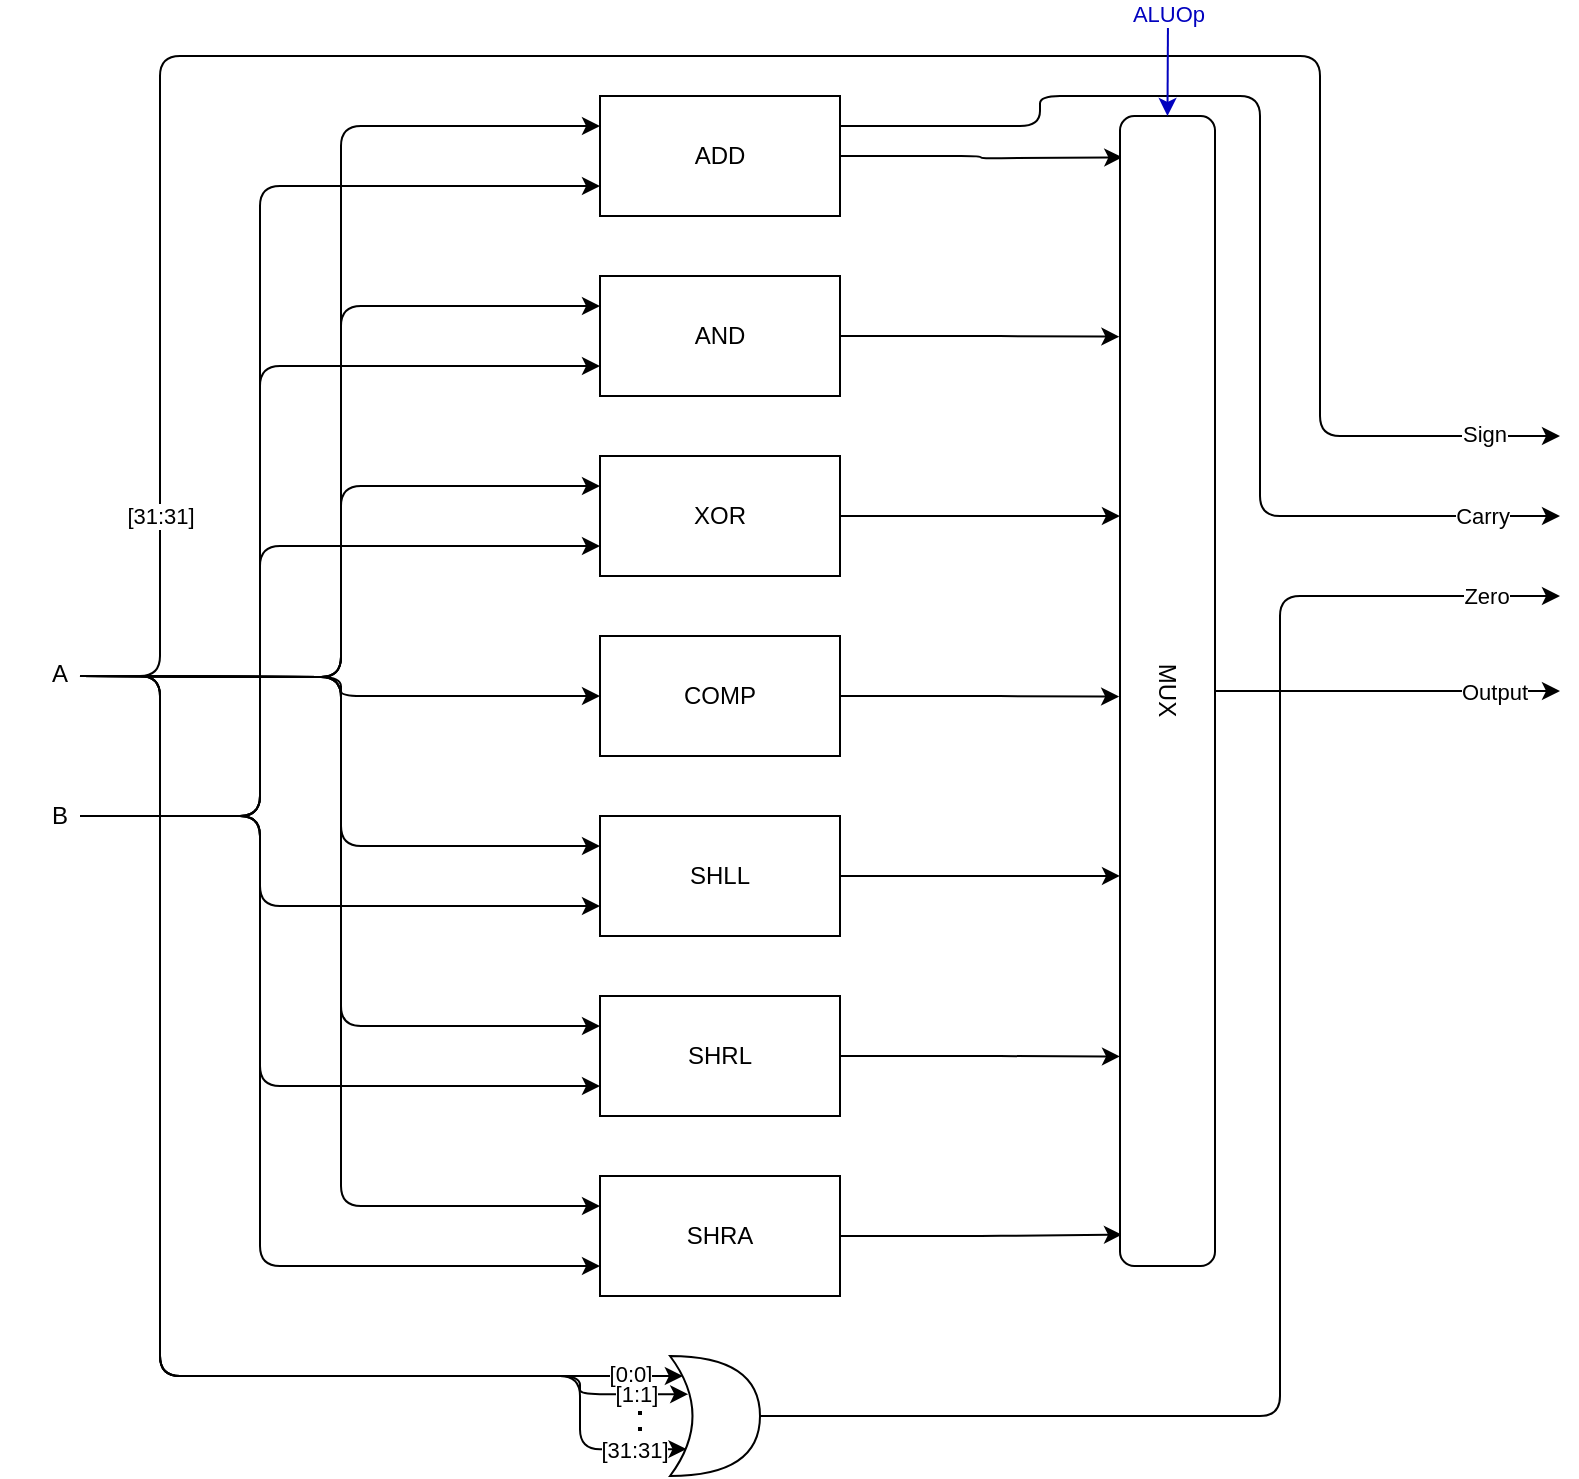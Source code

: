 <mxfile version="20.4.2" type="device"><diagram id="NJuyaG2NtwbUVw6SbGvY" name="Page-1"><mxGraphModel dx="1422" dy="777" grid="1" gridSize="10" guides="1" tooltips="1" connect="1" arrows="1" fold="1" page="1" pageScale="1" pageWidth="850" pageHeight="1100" math="0" shadow="0"><root><mxCell id="0"/><mxCell id="1" parent="0"/><mxCell id="54sdv2cVv6UG_1hD-V2Y-41" style="edgeStyle=orthogonalEdgeStyle;rounded=1;orthogonalLoop=1;jettySize=auto;html=1;entryX=0.038;entryY=0.035;entryDx=0;entryDy=0;entryPerimeter=0;" parent="1" source="54sdv2cVv6UG_1hD-V2Y-1" edge="1"><mxGeometry relative="1" as="geometry"><mxPoint x="591.14" y="180.65" as="targetPoint"/></mxGeometry></mxCell><mxCell id="0Woak_YD8gNZaY88-PDR-25" style="edgeStyle=orthogonalEdgeStyle;rounded=1;orthogonalLoop=1;jettySize=auto;html=1;exitX=1;exitY=0.25;exitDx=0;exitDy=0;" parent="1" source="54sdv2cVv6UG_1hD-V2Y-1" edge="1"><mxGeometry relative="1" as="geometry"><mxPoint x="470" y="170" as="sourcePoint"/><mxPoint x="810" y="360" as="targetPoint"/><Array as="points"><mxPoint x="550" y="165"/><mxPoint x="550" y="150"/><mxPoint x="660" y="150"/><mxPoint x="660" y="360"/><mxPoint x="810" y="360"/></Array></mxGeometry></mxCell><mxCell id="0Woak_YD8gNZaY88-PDR-42" value="Carry" style="edgeLabel;html=1;align=center;verticalAlign=middle;resizable=0;points=[];" parent="0Woak_YD8gNZaY88-PDR-25" vertex="1" connectable="0"><mxGeometry x="0.867" relative="1" as="geometry"><mxPoint as="offset"/></mxGeometry></mxCell><mxCell id="54sdv2cVv6UG_1hD-V2Y-1" value="ADD" style="rounded=0;whiteSpace=wrap;html=1;" parent="1" vertex="1"><mxGeometry x="330" y="150" width="120" height="60" as="geometry"/></mxCell><mxCell id="54sdv2cVv6UG_1hD-V2Y-42" style="edgeStyle=orthogonalEdgeStyle;rounded=1;orthogonalLoop=1;jettySize=auto;html=1;entryX=-0.01;entryY=0.187;entryDx=0;entryDy=0;entryPerimeter=0;" parent="1" source="54sdv2cVv6UG_1hD-V2Y-2" edge="1"><mxGeometry relative="1" as="geometry"><mxPoint x="589.7" y="270.33" as="targetPoint"/></mxGeometry></mxCell><mxCell id="54sdv2cVv6UG_1hD-V2Y-2" value="AND" style="rounded=0;whiteSpace=wrap;html=1;" parent="1" vertex="1"><mxGeometry x="330" y="240" width="120" height="60" as="geometry"/></mxCell><mxCell id="54sdv2cVv6UG_1hD-V2Y-43" style="edgeStyle=orthogonalEdgeStyle;rounded=1;orthogonalLoop=1;jettySize=auto;html=1;entryX=-0.001;entryY=0.339;entryDx=0;entryDy=0;entryPerimeter=0;" parent="1" source="54sdv2cVv6UG_1hD-V2Y-3" edge="1"><mxGeometry relative="1" as="geometry"><mxPoint x="589.97" y="360.01" as="targetPoint"/><Array as="points"/></mxGeometry></mxCell><mxCell id="54sdv2cVv6UG_1hD-V2Y-3" value="XOR" style="rounded=0;whiteSpace=wrap;html=1;" parent="1" vertex="1"><mxGeometry x="330" y="330" width="120" height="60" as="geometry"/></mxCell><mxCell id="54sdv2cVv6UG_1hD-V2Y-45" style="edgeStyle=orthogonalEdgeStyle;rounded=1;orthogonalLoop=1;jettySize=auto;html=1;entryX=-0.014;entryY=0.492;entryDx=0;entryDy=0;entryPerimeter=0;" parent="1" source="54sdv2cVv6UG_1hD-V2Y-4" edge="1"><mxGeometry relative="1" as="geometry"><mxPoint x="589.58" y="450.28" as="targetPoint"/></mxGeometry></mxCell><mxCell id="54sdv2cVv6UG_1hD-V2Y-4" value="COMP" style="rounded=0;whiteSpace=wrap;html=1;" parent="1" vertex="1"><mxGeometry x="330" y="420" width="120" height="60" as="geometry"/></mxCell><mxCell id="54sdv2cVv6UG_1hD-V2Y-46" style="edgeStyle=orthogonalEdgeStyle;rounded=1;orthogonalLoop=1;jettySize=auto;html=1;entryX=0;entryY=0.644;entryDx=0;entryDy=0;entryPerimeter=0;" parent="1" source="54sdv2cVv6UG_1hD-V2Y-5" edge="1"><mxGeometry relative="1" as="geometry"><mxPoint x="590" y="539.96" as="targetPoint"/></mxGeometry></mxCell><mxCell id="54sdv2cVv6UG_1hD-V2Y-5" value="SHLL" style="rounded=0;whiteSpace=wrap;html=1;" parent="1" vertex="1"><mxGeometry x="330" y="510" width="120" height="60" as="geometry"/></mxCell><mxCell id="54sdv2cVv6UG_1hD-V2Y-47" style="edgeStyle=orthogonalEdgeStyle;rounded=1;orthogonalLoop=1;jettySize=auto;html=1;entryX=0;entryY=0.797;entryDx=0;entryDy=0;entryPerimeter=0;" parent="1" source="54sdv2cVv6UG_1hD-V2Y-6" edge="1"><mxGeometry relative="1" as="geometry"><mxPoint x="590" y="630.23" as="targetPoint"/></mxGeometry></mxCell><mxCell id="54sdv2cVv6UG_1hD-V2Y-6" value="SHRL" style="rounded=0;whiteSpace=wrap;html=1;" parent="1" vertex="1"><mxGeometry x="330" y="600" width="120" height="60" as="geometry"/></mxCell><mxCell id="54sdv2cVv6UG_1hD-V2Y-48" style="edgeStyle=orthogonalEdgeStyle;rounded=1;orthogonalLoop=1;jettySize=auto;html=1;entryX=0.033;entryY=0.948;entryDx=0;entryDy=0;entryPerimeter=0;" parent="1" source="54sdv2cVv6UG_1hD-V2Y-7" edge="1"><mxGeometry relative="1" as="geometry"><mxPoint x="590.99" y="719.32" as="targetPoint"/></mxGeometry></mxCell><mxCell id="54sdv2cVv6UG_1hD-V2Y-7" value="SHRA" style="rounded=0;whiteSpace=wrap;html=1;" parent="1" vertex="1"><mxGeometry x="330" y="690" width="120" height="60" as="geometry"/></mxCell><mxCell id="54sdv2cVv6UG_1hD-V2Y-15" style="edgeStyle=orthogonalEdgeStyle;rounded=1;orthogonalLoop=1;jettySize=auto;html=1;entryX=0;entryY=0.25;entryDx=0;entryDy=0;" parent="1" target="54sdv2cVv6UG_1hD-V2Y-2" edge="1"><mxGeometry relative="1" as="geometry"><mxPoint x="70" y="440" as="sourcePoint"/></mxGeometry></mxCell><mxCell id="54sdv2cVv6UG_1hD-V2Y-16" style="rounded=1;orthogonalLoop=1;jettySize=auto;html=1;entryX=0;entryY=0.25;entryDx=0;entryDy=0;edgeStyle=orthogonalEdgeStyle;" parent="1" target="54sdv2cVv6UG_1hD-V2Y-1" edge="1"><mxGeometry relative="1" as="geometry"><mxPoint x="70" y="440" as="sourcePoint"/></mxGeometry></mxCell><mxCell id="54sdv2cVv6UG_1hD-V2Y-17" style="edgeStyle=orthogonalEdgeStyle;rounded=1;orthogonalLoop=1;jettySize=auto;html=1;entryX=0;entryY=0.25;entryDx=0;entryDy=0;" parent="1" target="54sdv2cVv6UG_1hD-V2Y-3" edge="1"><mxGeometry relative="1" as="geometry"><mxPoint x="70" y="440" as="sourcePoint"/></mxGeometry></mxCell><mxCell id="54sdv2cVv6UG_1hD-V2Y-19" style="edgeStyle=orthogonalEdgeStyle;rounded=1;orthogonalLoop=1;jettySize=auto;html=1;entryX=0;entryY=0.25;entryDx=0;entryDy=0;" parent="1" target="54sdv2cVv6UG_1hD-V2Y-5" edge="1"><mxGeometry relative="1" as="geometry"><mxPoint x="70" y="440" as="sourcePoint"/></mxGeometry></mxCell><mxCell id="54sdv2cVv6UG_1hD-V2Y-31" style="edgeStyle=orthogonalEdgeStyle;rounded=1;orthogonalLoop=1;jettySize=auto;html=1;entryX=0;entryY=0.25;entryDx=0;entryDy=0;" parent="1" target="54sdv2cVv6UG_1hD-V2Y-6" edge="1"><mxGeometry relative="1" as="geometry"><mxPoint x="70" y="440" as="sourcePoint"/></mxGeometry></mxCell><mxCell id="54sdv2cVv6UG_1hD-V2Y-32" style="edgeStyle=orthogonalEdgeStyle;rounded=1;orthogonalLoop=1;jettySize=auto;html=1;entryX=0;entryY=0.25;entryDx=0;entryDy=0;" parent="1" target="54sdv2cVv6UG_1hD-V2Y-7" edge="1"><mxGeometry relative="1" as="geometry"><mxPoint x="70" y="440" as="sourcePoint"/></mxGeometry></mxCell><mxCell id="0Woak_YD8gNZaY88-PDR-21" style="edgeStyle=orthogonalEdgeStyle;rounded=1;orthogonalLoop=1;jettySize=auto;html=1;entryX=0;entryY=0.5;entryDx=0;entryDy=0;" parent="1" target="54sdv2cVv6UG_1hD-V2Y-4" edge="1"><mxGeometry relative="1" as="geometry"><mxPoint x="70" y="440" as="sourcePoint"/></mxGeometry></mxCell><mxCell id="0Woak_YD8gNZaY88-PDR-26" style="edgeStyle=orthogonalEdgeStyle;rounded=1;orthogonalLoop=1;jettySize=auto;html=1;" parent="1" edge="1"><mxGeometry relative="1" as="geometry"><mxPoint x="810" y="320" as="targetPoint"/><mxPoint x="70" y="440" as="sourcePoint"/><Array as="points"><mxPoint x="110" y="440"/><mxPoint x="110" y="130"/><mxPoint x="690" y="130"/><mxPoint x="690" y="320"/><mxPoint x="810" y="320"/></Array></mxGeometry></mxCell><mxCell id="0Woak_YD8gNZaY88-PDR-27" value="[31:31]" style="edgeLabel;html=1;align=center;verticalAlign=middle;resizable=0;points=[];" parent="0Woak_YD8gNZaY88-PDR-26" vertex="1" connectable="0"><mxGeometry x="-0.806" relative="1" as="geometry"><mxPoint as="offset"/></mxGeometry></mxCell><mxCell id="0Woak_YD8gNZaY88-PDR-41" value="Sign" style="edgeLabel;html=1;align=center;verticalAlign=middle;resizable=0;points=[];" parent="0Woak_YD8gNZaY88-PDR-26" vertex="1" connectable="0"><mxGeometry x="0.939" y="1" relative="1" as="geometry"><mxPoint as="offset"/></mxGeometry></mxCell><mxCell id="0Woak_YD8gNZaY88-PDR-28" style="edgeStyle=orthogonalEdgeStyle;rounded=1;orthogonalLoop=1;jettySize=auto;html=1;entryX=0.143;entryY=0.167;entryDx=0;entryDy=0;entryPerimeter=0;" parent="1" target="0Woak_YD8gNZaY88-PDR-44" edge="1"><mxGeometry relative="1" as="geometry"><mxPoint x="365" y="790.0" as="targetPoint"/><mxPoint x="70" y="440" as="sourcePoint"/><Array as="points"><mxPoint x="110" y="440"/><mxPoint x="110" y="790"/></Array></mxGeometry></mxCell><mxCell id="0Woak_YD8gNZaY88-PDR-33" value="[0:0]" style="edgeLabel;html=1;align=center;verticalAlign=middle;resizable=0;points=[];" parent="0Woak_YD8gNZaY88-PDR-28" vertex="1" connectable="0"><mxGeometry x="0.919" y="1" relative="1" as="geometry"><mxPoint as="offset"/></mxGeometry></mxCell><mxCell id="0Woak_YD8gNZaY88-PDR-30" style="edgeStyle=orthogonalEdgeStyle;rounded=1;orthogonalLoop=1;jettySize=auto;html=1;entryX=0.202;entryY=0.318;entryDx=0;entryDy=0;entryPerimeter=0;" parent="1" target="0Woak_YD8gNZaY88-PDR-44" edge="1"><mxGeometry relative="1" as="geometry"><mxPoint x="70" y="440" as="sourcePoint"/><mxPoint x="364.825" y="798.8" as="targetPoint"/><Array as="points"><mxPoint x="110" y="440"/><mxPoint x="110" y="790"/><mxPoint x="320" y="790"/><mxPoint x="320" y="799"/></Array></mxGeometry></mxCell><mxCell id="0Woak_YD8gNZaY88-PDR-34" value="[1:1]" style="edgeLabel;html=1;align=center;verticalAlign=middle;resizable=0;points=[];" parent="0Woak_YD8gNZaY88-PDR-30" vertex="1" connectable="0"><mxGeometry x="0.92" relative="1" as="geometry"><mxPoint as="offset"/></mxGeometry></mxCell><mxCell id="0Woak_YD8gNZaY88-PDR-32" style="edgeStyle=orthogonalEdgeStyle;rounded=1;orthogonalLoop=1;jettySize=auto;html=1;entryX=0.183;entryY=0.776;entryDx=0;entryDy=0;entryPerimeter=0;" parent="1" target="0Woak_YD8gNZaY88-PDR-44" edge="1"><mxGeometry relative="1" as="geometry"><mxPoint x="70" y="440" as="sourcePoint"/><mxPoint x="365" y="820.0" as="targetPoint"/><Array as="points"><mxPoint x="110" y="440"/><mxPoint x="110" y="790"/><mxPoint x="320" y="790"/><mxPoint x="320" y="827"/></Array></mxGeometry></mxCell><mxCell id="0Woak_YD8gNZaY88-PDR-37" value="[31:31]" style="edgeLabel;html=1;align=center;verticalAlign=middle;resizable=0;points=[];" parent="0Woak_YD8gNZaY88-PDR-32" vertex="1" connectable="0"><mxGeometry x="0.933" relative="1" as="geometry"><mxPoint x="-3" as="offset"/></mxGeometry></mxCell><mxCell id="54sdv2cVv6UG_1hD-V2Y-23" style="edgeStyle=orthogonalEdgeStyle;rounded=1;orthogonalLoop=1;jettySize=auto;html=1;entryX=0;entryY=0.75;entryDx=0;entryDy=0;" parent="1" target="54sdv2cVv6UG_1hD-V2Y-1" edge="1"><mxGeometry relative="1" as="geometry"><Array as="points"><mxPoint x="160" y="510"/><mxPoint x="160" y="195"/></Array><mxPoint x="70" y="510" as="sourcePoint"/></mxGeometry></mxCell><mxCell id="54sdv2cVv6UG_1hD-V2Y-24" style="edgeStyle=orthogonalEdgeStyle;rounded=1;orthogonalLoop=1;jettySize=auto;html=1;entryX=0;entryY=0.75;entryDx=0;entryDy=0;" parent="1" target="54sdv2cVv6UG_1hD-V2Y-2" edge="1"><mxGeometry relative="1" as="geometry"><Array as="points"><mxPoint x="160" y="510"/><mxPoint x="160" y="285"/></Array><mxPoint x="70" y="510" as="sourcePoint"/></mxGeometry></mxCell><mxCell id="54sdv2cVv6UG_1hD-V2Y-25" style="edgeStyle=orthogonalEdgeStyle;rounded=1;orthogonalLoop=1;jettySize=auto;html=1;entryX=0;entryY=0.75;entryDx=0;entryDy=0;" parent="1" target="54sdv2cVv6UG_1hD-V2Y-3" edge="1"><mxGeometry relative="1" as="geometry"><Array as="points"><mxPoint x="160" y="510"/><mxPoint x="160" y="375"/></Array><mxPoint x="70" y="510" as="sourcePoint"/></mxGeometry></mxCell><mxCell id="54sdv2cVv6UG_1hD-V2Y-29" style="edgeStyle=orthogonalEdgeStyle;rounded=1;orthogonalLoop=1;jettySize=auto;html=1;entryX=0;entryY=0.75;entryDx=0;entryDy=0;" parent="1" target="54sdv2cVv6UG_1hD-V2Y-5" edge="1"><mxGeometry relative="1" as="geometry"><Array as="points"><mxPoint x="160" y="510"/><mxPoint x="160" y="555"/></Array><mxPoint x="70" y="510" as="sourcePoint"/></mxGeometry></mxCell><mxCell id="54sdv2cVv6UG_1hD-V2Y-30" style="edgeStyle=orthogonalEdgeStyle;rounded=1;orthogonalLoop=1;jettySize=auto;html=1;entryX=0;entryY=0.75;entryDx=0;entryDy=0;" parent="1" target="54sdv2cVv6UG_1hD-V2Y-6" edge="1"><mxGeometry relative="1" as="geometry"><Array as="points"><mxPoint x="160" y="510"/><mxPoint x="160" y="645"/></Array><mxPoint x="70" y="510" as="sourcePoint"/></mxGeometry></mxCell><mxCell id="54sdv2cVv6UG_1hD-V2Y-33" style="edgeStyle=orthogonalEdgeStyle;rounded=1;orthogonalLoop=1;jettySize=auto;html=1;entryX=0;entryY=0.75;entryDx=0;entryDy=0;" parent="1" target="54sdv2cVv6UG_1hD-V2Y-7" edge="1"><mxGeometry relative="1" as="geometry"><Array as="points"><mxPoint x="160" y="510"/><mxPoint x="160" y="735"/></Array><mxPoint x="70" y="510" as="sourcePoint"/></mxGeometry></mxCell><mxCell id="0Woak_YD8gNZaY88-PDR-40" style="edgeStyle=orthogonalEdgeStyle;rounded=1;orthogonalLoop=1;jettySize=auto;html=1;startSize=6;exitX=1;exitY=0.5;exitDx=0;exitDy=0;exitPerimeter=0;" parent="1" source="0Woak_YD8gNZaY88-PDR-44" edge="1"><mxGeometry relative="1" as="geometry"><mxPoint x="810" y="400" as="targetPoint"/><mxPoint x="430" y="815.0" as="sourcePoint"/><Array as="points"><mxPoint x="670" y="810"/><mxPoint x="670" y="400"/><mxPoint x="810" y="400"/></Array></mxGeometry></mxCell><mxCell id="0Woak_YD8gNZaY88-PDR-43" value="Zero" style="edgeLabel;html=1;align=center;verticalAlign=middle;resizable=0;points=[];" parent="0Woak_YD8gNZaY88-PDR-40" vertex="1" connectable="0"><mxGeometry x="0.908" relative="1" as="geometry"><mxPoint as="offset"/></mxGeometry></mxCell><mxCell id="0Woak_YD8gNZaY88-PDR-39" value="" style="endArrow=none;dashed=1;html=1;dashPattern=1 3;strokeWidth=2;rounded=1;startSize=6;" parent="1" edge="1"><mxGeometry width="50" height="50" relative="1" as="geometry"><mxPoint x="350" y="817.5" as="sourcePoint"/><mxPoint x="350" y="802.5" as="targetPoint"/></mxGeometry></mxCell><mxCell id="0Woak_YD8gNZaY88-PDR-44" value="" style="shape=xor;whiteSpace=wrap;html=1;" parent="1" vertex="1"><mxGeometry x="365" y="780" width="45" height="60" as="geometry"/></mxCell><mxCell id="0Woak_YD8gNZaY88-PDR-54" style="edgeStyle=orthogonalEdgeStyle;rounded=1;orthogonalLoop=1;jettySize=auto;html=1;strokeColor=#000000;fontColor=#0202BF;startSize=6;" parent="1" source="0Woak_YD8gNZaY88-PDR-47" edge="1"><mxGeometry relative="1" as="geometry"><mxPoint x="810" y="447.5" as="targetPoint"/></mxGeometry></mxCell><mxCell id="0Woak_YD8gNZaY88-PDR-55" value="&lt;font color=&quot;#000000&quot;&gt;Output&lt;/font&gt;" style="edgeLabel;html=1;align=center;verticalAlign=middle;resizable=0;points=[];fontColor=#0202BF;" parent="0Woak_YD8gNZaY88-PDR-54" vertex="1" connectable="0"><mxGeometry x="0.611" y="-1" relative="1" as="geometry"><mxPoint y="-1" as="offset"/></mxGeometry></mxCell><mxCell id="0Woak_YD8gNZaY88-PDR-47" value="MUX" style="rounded=1;whiteSpace=wrap;html=1;rotation=90;" parent="1" vertex="1"><mxGeometry x="326.25" y="423.75" width="575" height="47.5" as="geometry"/></mxCell><mxCell id="0Woak_YD8gNZaY88-PDR-49" value="" style="endArrow=classic;html=1;rounded=1;startSize=6;entryX=0;entryY=0.5;entryDx=0;entryDy=0;strokeColor=#0202BF;" parent="1" target="0Woak_YD8gNZaY88-PDR-47" edge="1"><mxGeometry width="50" height="50" relative="1" as="geometry"><mxPoint x="614" y="110" as="sourcePoint"/><mxPoint x="670" y="250" as="targetPoint"/></mxGeometry></mxCell><mxCell id="0Woak_YD8gNZaY88-PDR-53" value="&lt;font color=&quot;#0202bf&quot;&gt;ALUOp&lt;/font&gt;" style="edgeLabel;html=1;align=center;verticalAlign=middle;resizable=0;points=[];" parent="0Woak_YD8gNZaY88-PDR-49" vertex="1" connectable="0"><mxGeometry x="-0.728" relative="1" as="geometry"><mxPoint y="-8" as="offset"/></mxGeometry></mxCell><mxCell id="0Woak_YD8gNZaY88-PDR-56" value="A" style="text;html=1;strokeColor=none;fillColor=none;align=center;verticalAlign=middle;whiteSpace=wrap;rounded=0;strokeWidth=1;fontColor=#000000;" parent="1" vertex="1"><mxGeometry x="30" y="423.75" width="60" height="30" as="geometry"/></mxCell><mxCell id="0Woak_YD8gNZaY88-PDR-57" value="B" style="text;html=1;strokeColor=none;fillColor=none;align=center;verticalAlign=middle;whiteSpace=wrap;rounded=0;strokeWidth=1;fontColor=#000000;" parent="1" vertex="1"><mxGeometry x="30" y="490" width="60" height="40" as="geometry"/></mxCell></root></mxGraphModel></diagram></mxfile>